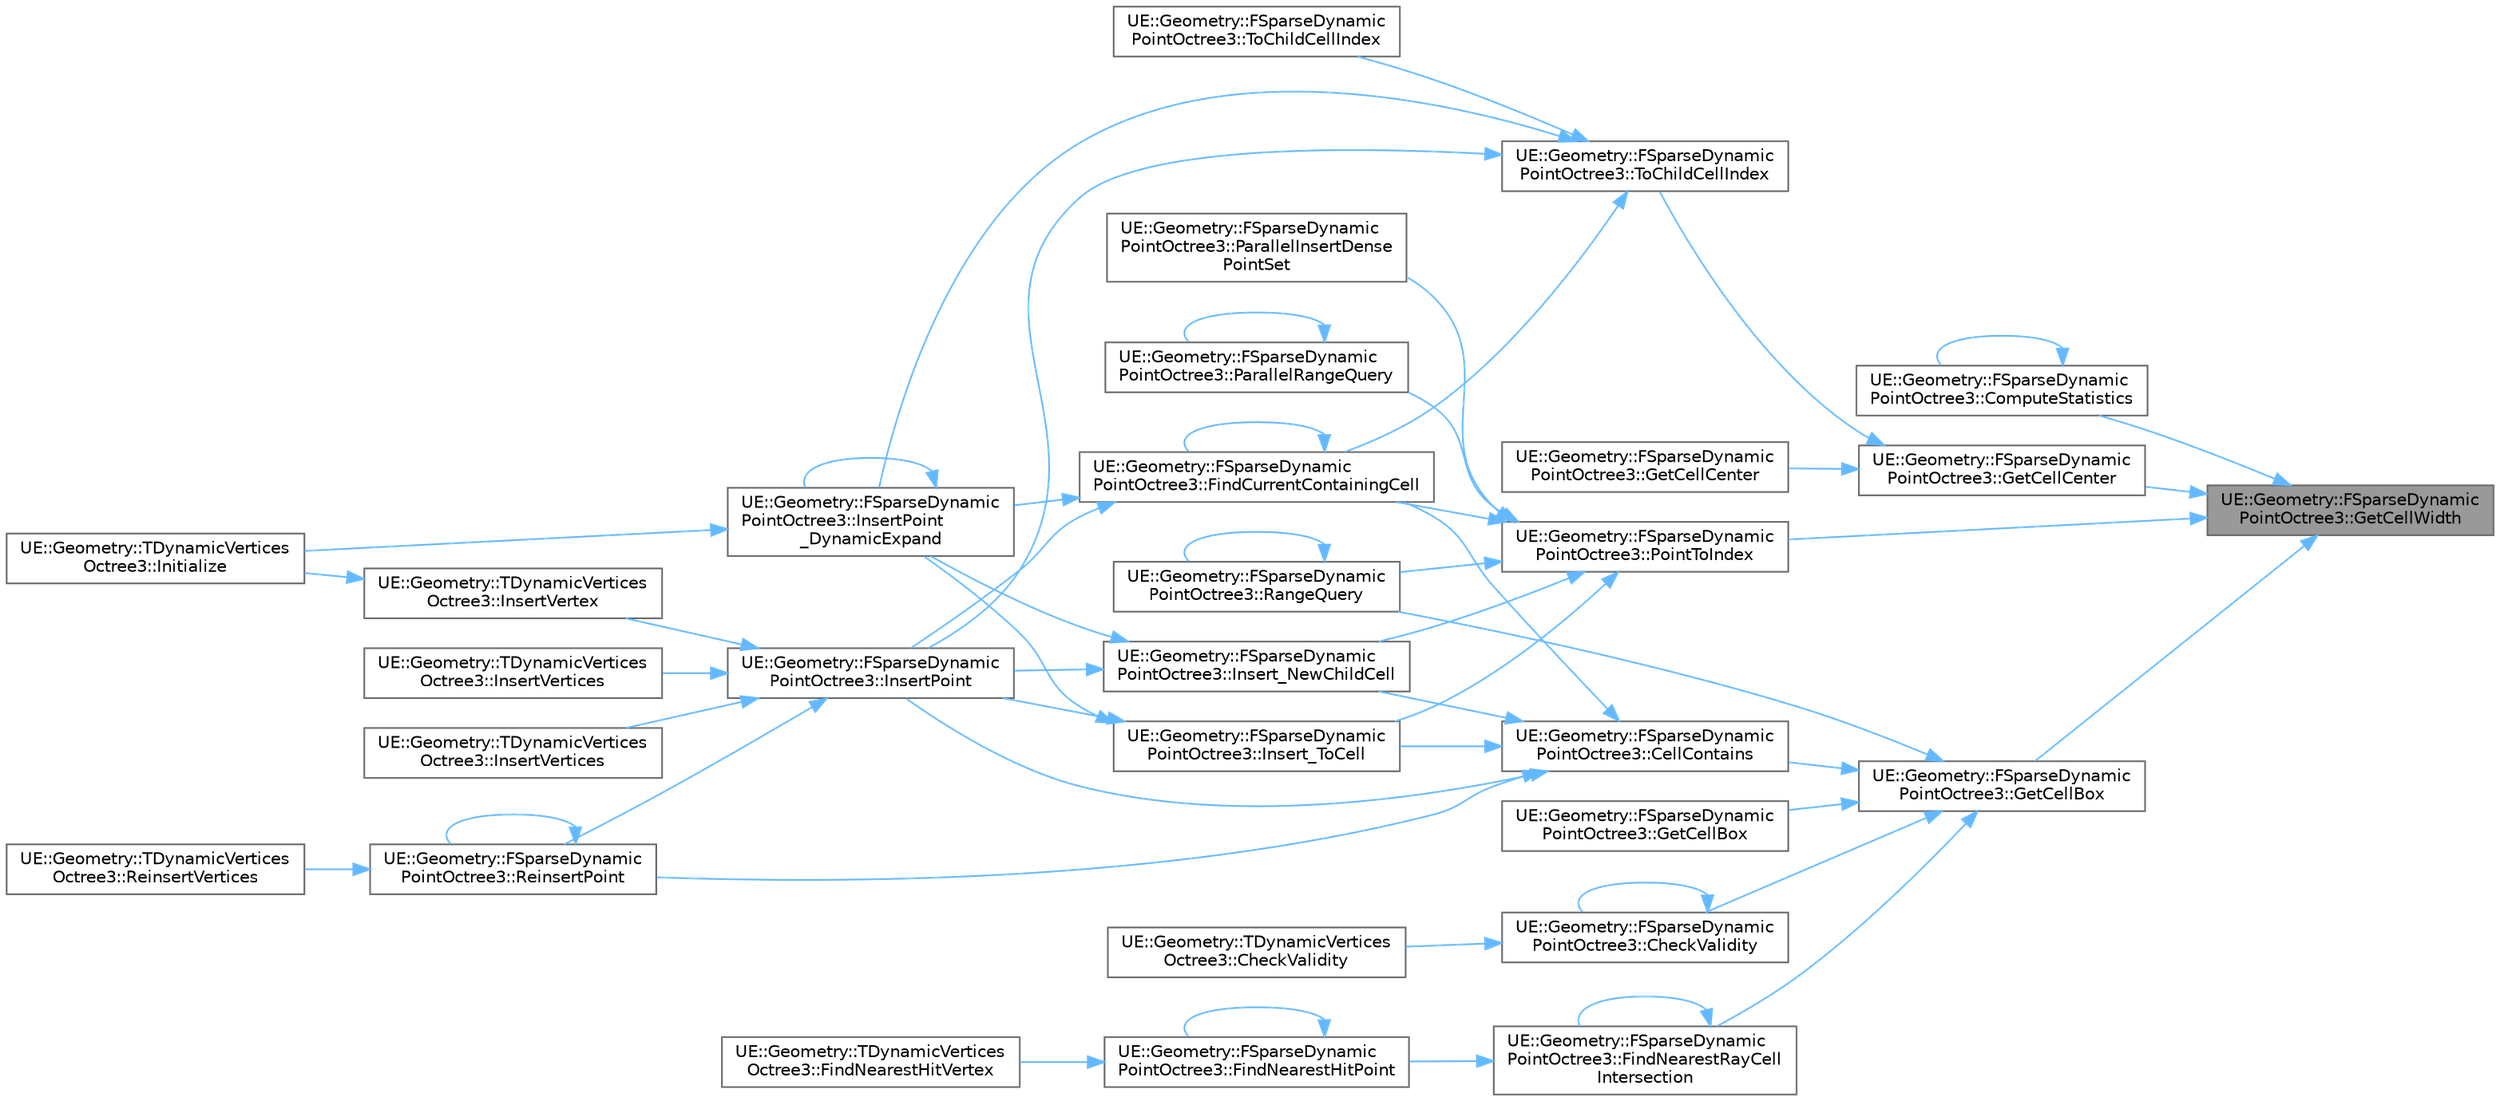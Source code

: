 digraph "UE::Geometry::FSparseDynamicPointOctree3::GetCellWidth"
{
 // INTERACTIVE_SVG=YES
 // LATEX_PDF_SIZE
  bgcolor="transparent";
  edge [fontname=Helvetica,fontsize=10,labelfontname=Helvetica,labelfontsize=10];
  node [fontname=Helvetica,fontsize=10,shape=box,height=0.2,width=0.4];
  rankdir="RL";
  Node1 [id="Node000001",label="UE::Geometry::FSparseDynamic\lPointOctree3::GetCellWidth",height=0.2,width=0.4,color="gray40", fillcolor="grey60", style="filled", fontcolor="black",tooltip=" "];
  Node1 -> Node2 [id="edge1_Node000001_Node000002",dir="back",color="steelblue1",style="solid",tooltip=" "];
  Node2 [id="Node000002",label="UE::Geometry::FSparseDynamic\lPointOctree3::ComputeStatistics",height=0.2,width=0.4,color="grey40", fillcolor="white", style="filled",URL="$d4/dcf/classUE_1_1Geometry_1_1FSparseDynamicPointOctree3.html#a7ac021ec2500e3121cb825948af1e6f0",tooltip="Populate given FStatistics with info about the octree."];
  Node2 -> Node2 [id="edge2_Node000002_Node000002",dir="back",color="steelblue1",style="solid",tooltip=" "];
  Node1 -> Node3 [id="edge3_Node000001_Node000003",dir="back",color="steelblue1",style="solid",tooltip=" "];
  Node3 [id="Node000003",label="UE::Geometry::FSparseDynamic\lPointOctree3::GetCellBox",height=0.2,width=0.4,color="grey40", fillcolor="white", style="filled",URL="$d4/dcf/classUE_1_1Geometry_1_1FSparseDynamicPointOctree3.html#a210cc0dbbafad7648afdb8349aa88faf",tooltip=" "];
  Node3 -> Node4 [id="edge4_Node000003_Node000004",dir="back",color="steelblue1",style="solid",tooltip=" "];
  Node4 [id="Node000004",label="UE::Geometry::FSparseDynamic\lPointOctree3::CellContains",height=0.2,width=0.4,color="grey40", fillcolor="white", style="filled",URL="$d4/dcf/classUE_1_1Geometry_1_1FSparseDynamicPointOctree3.html#afa9e2c76ae69796569dd277e778566c6",tooltip=" "];
  Node4 -> Node5 [id="edge5_Node000004_Node000005",dir="back",color="steelblue1",style="solid",tooltip=" "];
  Node5 [id="Node000005",label="UE::Geometry::FSparseDynamic\lPointOctree3::FindCurrentContainingCell",height=0.2,width=0.4,color="grey40", fillcolor="white", style="filled",URL="$d4/dcf/classUE_1_1Geometry_1_1FSparseDynamicPointOctree3.html#a03e1a999637447be886437135741aa88",tooltip=" "];
  Node5 -> Node5 [id="edge6_Node000005_Node000005",dir="back",color="steelblue1",style="solid",tooltip=" "];
  Node5 -> Node6 [id="edge7_Node000005_Node000006",dir="back",color="steelblue1",style="solid",tooltip=" "];
  Node6 [id="Node000006",label="UE::Geometry::FSparseDynamic\lPointOctree3::InsertPoint",height=0.2,width=0.4,color="grey40", fillcolor="white", style="filled",URL="$d4/dcf/classUE_1_1Geometry_1_1FSparseDynamicPointOctree3.html#a80fda33e160b654ff67d0374167224c8",tooltip="Insert PointID into the Octree at maximum depth."];
  Node6 -> Node7 [id="edge8_Node000006_Node000007",dir="back",color="steelblue1",style="solid",tooltip=" "];
  Node7 [id="Node000007",label="UE::Geometry::TDynamicVertices\lOctree3::InsertVertex",height=0.2,width=0.4,color="grey40", fillcolor="white", style="filled",URL="$d9/dd2/classUE_1_1Geometry_1_1TDynamicVerticesOctree3.html#a9a44a38fcb99dd9662a0cafab9129893",tooltip="Insert a triangle into the tree."];
  Node7 -> Node8 [id="edge9_Node000007_Node000008",dir="back",color="steelblue1",style="solid",tooltip=" "];
  Node8 [id="Node000008",label="UE::Geometry::TDynamicVertices\lOctree3::Initialize",height=0.2,width=0.4,color="grey40", fillcolor="white", style="filled",URL="$d9/dd2/classUE_1_1Geometry_1_1TDynamicVerticesOctree3.html#a21d2d22bbca2d7b6a18ce71a3e8ff55c",tooltip="Add all vertices of MeshIn to the octree."];
  Node6 -> Node9 [id="edge10_Node000006_Node000009",dir="back",color="steelblue1",style="solid",tooltip=" "];
  Node9 [id="Node000009",label="UE::Geometry::TDynamicVertices\lOctree3::InsertVertices",height=0.2,width=0.4,color="grey40", fillcolor="white", style="filled",URL="$d9/dd2/classUE_1_1Geometry_1_1TDynamicVerticesOctree3.html#a767da6bf1c72112c82202d51e50e3d0b",tooltip="Insert a list of vertices into the tree."];
  Node6 -> Node10 [id="edge11_Node000006_Node000010",dir="back",color="steelblue1",style="solid",tooltip=" "];
  Node10 [id="Node000010",label="UE::Geometry::TDynamicVertices\lOctree3::InsertVertices",height=0.2,width=0.4,color="grey40", fillcolor="white", style="filled",URL="$d9/dd2/classUE_1_1Geometry_1_1TDynamicVerticesOctree3.html#a01dc909a50d72ec9f483cc7373570610",tooltip="Insert a set of vertices into the tree."];
  Node6 -> Node11 [id="edge12_Node000006_Node000011",dir="back",color="steelblue1",style="solid",tooltip=" "];
  Node11 [id="Node000011",label="UE::Geometry::FSparseDynamic\lPointOctree3::ReinsertPoint",height=0.2,width=0.4,color="grey40", fillcolor="white", style="filled",URL="$d4/dcf/classUE_1_1Geometry_1_1FSparseDynamicPointOctree3.html#ab37e3618857d3807c6ff130f67e3e6b8",tooltip="Update the position of an Point in the octree."];
  Node11 -> Node11 [id="edge13_Node000011_Node000011",dir="back",color="steelblue1",style="solid",tooltip=" "];
  Node11 -> Node12 [id="edge14_Node000011_Node000012",dir="back",color="steelblue1",style="solid",tooltip=" "];
  Node12 [id="Node000012",label="UE::Geometry::TDynamicVertices\lOctree3::ReinsertVertices",height=0.2,width=0.4,color="grey40", fillcolor="white", style="filled",URL="$d9/dd2/classUE_1_1Geometry_1_1TDynamicVerticesOctree3.html#ab04e588f57801a490574804260246447",tooltip="Reinsert a set of vertices into the tree."];
  Node5 -> Node13 [id="edge15_Node000005_Node000013",dir="back",color="steelblue1",style="solid",tooltip=" "];
  Node13 [id="Node000013",label="UE::Geometry::FSparseDynamic\lPointOctree3::InsertPoint\l_DynamicExpand",height=0.2,width=0.4,color="grey40", fillcolor="white", style="filled",URL="$d4/dcf/classUE_1_1Geometry_1_1FSparseDynamicPointOctree3.html#af846ddd33b7f79492990627de1904417",tooltip="Insert PointID into the Octree."];
  Node13 -> Node8 [id="edge16_Node000013_Node000008",dir="back",color="steelblue1",style="solid",tooltip=" "];
  Node13 -> Node13 [id="edge17_Node000013_Node000013",dir="back",color="steelblue1",style="solid",tooltip=" "];
  Node4 -> Node14 [id="edge18_Node000004_Node000014",dir="back",color="steelblue1",style="solid",tooltip=" "];
  Node14 [id="Node000014",label="UE::Geometry::FSparseDynamic\lPointOctree3::Insert_NewChildCell",height=0.2,width=0.4,color="grey40", fillcolor="white", style="filled",URL="$d4/dcf/classUE_1_1Geometry_1_1FSparseDynamicPointOctree3.html#afbfa68bdb76cfffb2959d9d2f03e8146",tooltip=" "];
  Node14 -> Node6 [id="edge19_Node000014_Node000006",dir="back",color="steelblue1",style="solid",tooltip=" "];
  Node14 -> Node13 [id="edge20_Node000014_Node000013",dir="back",color="steelblue1",style="solid",tooltip=" "];
  Node4 -> Node15 [id="edge21_Node000004_Node000015",dir="back",color="steelblue1",style="solid",tooltip=" "];
  Node15 [id="Node000015",label="UE::Geometry::FSparseDynamic\lPointOctree3::Insert_ToCell",height=0.2,width=0.4,color="grey40", fillcolor="white", style="filled",URL="$d4/dcf/classUE_1_1Geometry_1_1FSparseDynamicPointOctree3.html#accb9ba63a7ea944c824defc4d315f076",tooltip=" "];
  Node15 -> Node6 [id="edge22_Node000015_Node000006",dir="back",color="steelblue1",style="solid",tooltip=" "];
  Node15 -> Node13 [id="edge23_Node000015_Node000013",dir="back",color="steelblue1",style="solid",tooltip=" "];
  Node4 -> Node6 [id="edge24_Node000004_Node000006",dir="back",color="steelblue1",style="solid",tooltip=" "];
  Node4 -> Node11 [id="edge25_Node000004_Node000011",dir="back",color="steelblue1",style="solid",tooltip=" "];
  Node3 -> Node16 [id="edge26_Node000003_Node000016",dir="back",color="steelblue1",style="solid",tooltip=" "];
  Node16 [id="Node000016",label="UE::Geometry::FSparseDynamic\lPointOctree3::CheckValidity",height=0.2,width=0.4,color="grey40", fillcolor="white", style="filled",URL="$d4/dcf/classUE_1_1Geometry_1_1FSparseDynamicPointOctree3.html#a8a425cf604ef4964b8304125a4ab1650",tooltip="Check that the octree is internally valid."];
  Node16 -> Node16 [id="edge27_Node000016_Node000016",dir="back",color="steelblue1",style="solid",tooltip=" "];
  Node16 -> Node17 [id="edge28_Node000016_Node000017",dir="back",color="steelblue1",style="solid",tooltip=" "];
  Node17 [id="Node000017",label="UE::Geometry::TDynamicVertices\lOctree3::CheckValidity",height=0.2,width=0.4,color="grey40", fillcolor="white", style="filled",URL="$d9/dd2/classUE_1_1Geometry_1_1TDynamicVerticesOctree3.html#a64501151110828fae254aee7b42efae5",tooltip="Check that the Octree is internally valid."];
  Node3 -> Node18 [id="edge29_Node000003_Node000018",dir="back",color="steelblue1",style="solid",tooltip=" "];
  Node18 [id="Node000018",label="UE::Geometry::FSparseDynamic\lPointOctree3::FindNearestRayCell\lIntersection",height=0.2,width=0.4,color="grey40", fillcolor="white", style="filled",URL="$d4/dcf/classUE_1_1Geometry_1_1FSparseDynamicPointOctree3.html#a95a143f690eadf7f8a64640d8e4a7ee6",tooltip=" "];
  Node18 -> Node19 [id="edge30_Node000018_Node000019",dir="back",color="steelblue1",style="solid",tooltip=" "];
  Node19 [id="Node000019",label="UE::Geometry::FSparseDynamic\lPointOctree3::FindNearestHitPoint",height=0.2,width=0.4,color="grey40", fillcolor="white", style="filled",URL="$d4/dcf/classUE_1_1Geometry_1_1FSparseDynamicPointOctree3.html#af2d720191b7077e68d144ca3c07789c6",tooltip="Find nearest ray-hit point with Points in tree."];
  Node19 -> Node19 [id="edge31_Node000019_Node000019",dir="back",color="steelblue1",style="solid",tooltip=" "];
  Node19 -> Node20 [id="edge32_Node000019_Node000020",dir="back",color="steelblue1",style="solid",tooltip=" "];
  Node20 [id="Node000020",label="UE::Geometry::TDynamicVertices\lOctree3::FindNearestHitVertex",height=0.2,width=0.4,color="grey40", fillcolor="white", style="filled",URL="$d9/dd2/classUE_1_1Geometry_1_1TDynamicVerticesOctree3.html#ae5c0d2dcf9656c7e7e2f6aefb3a9559b",tooltip="Find the nearest triangle of the VertexSource that is hit by the ray."];
  Node18 -> Node18 [id="edge33_Node000018_Node000018",dir="back",color="steelblue1",style="solid",tooltip=" "];
  Node3 -> Node21 [id="edge34_Node000003_Node000021",dir="back",color="steelblue1",style="solid",tooltip=" "];
  Node21 [id="Node000021",label="UE::Geometry::FSparseDynamic\lPointOctree3::GetCellBox",height=0.2,width=0.4,color="grey40", fillcolor="white", style="filled",URL="$d4/dcf/classUE_1_1Geometry_1_1FSparseDynamicPointOctree3.html#aa9adbe1deb37e1e5476acfdd7159ffcd",tooltip=" "];
  Node3 -> Node22 [id="edge35_Node000003_Node000022",dir="back",color="steelblue1",style="solid",tooltip=" "];
  Node22 [id="Node000022",label="UE::Geometry::FSparseDynamic\lPointOctree3::RangeQuery",height=0.2,width=0.4,color="grey40", fillcolor="white", style="filled",URL="$d4/dcf/classUE_1_1Geometry_1_1FSparseDynamicPointOctree3.html#aae86745a1b8d2397a3188b58a5bc6013",tooltip="Collect PointIDs from all the cells with bounding boxes that intersect Bounds, where PredicateFunc pa..."];
  Node22 -> Node22 [id="edge36_Node000022_Node000022",dir="back",color="steelblue1",style="solid",tooltip=" "];
  Node1 -> Node23 [id="edge37_Node000001_Node000023",dir="back",color="steelblue1",style="solid",tooltip=" "];
  Node23 [id="Node000023",label="UE::Geometry::FSparseDynamic\lPointOctree3::GetCellCenter",height=0.2,width=0.4,color="grey40", fillcolor="white", style="filled",URL="$d4/dcf/classUE_1_1Geometry_1_1FSparseDynamicPointOctree3.html#a7a1fd8547f49966b5f82a5e0d2dff806",tooltip=" "];
  Node23 -> Node24 [id="edge38_Node000023_Node000024",dir="back",color="steelblue1",style="solid",tooltip=" "];
  Node24 [id="Node000024",label="UE::Geometry::FSparseDynamic\lPointOctree3::GetCellCenter",height=0.2,width=0.4,color="grey40", fillcolor="white", style="filled",URL="$d4/dcf/classUE_1_1Geometry_1_1FSparseDynamicPointOctree3.html#a2b0c961c758a2a8102a7b8b49a599351",tooltip=" "];
  Node23 -> Node25 [id="edge39_Node000023_Node000025",dir="back",color="steelblue1",style="solid",tooltip=" "];
  Node25 [id="Node000025",label="UE::Geometry::FSparseDynamic\lPointOctree3::ToChildCellIndex",height=0.2,width=0.4,color="grey40", fillcolor="white", style="filled",URL="$d4/dcf/classUE_1_1Geometry_1_1FSparseDynamicPointOctree3.html#a7839184cc5c9badabcc6ab9072f85e6a",tooltip=" "];
  Node25 -> Node5 [id="edge40_Node000025_Node000005",dir="back",color="steelblue1",style="solid",tooltip=" "];
  Node25 -> Node6 [id="edge41_Node000025_Node000006",dir="back",color="steelblue1",style="solid",tooltip=" "];
  Node25 -> Node13 [id="edge42_Node000025_Node000013",dir="back",color="steelblue1",style="solid",tooltip=" "];
  Node25 -> Node26 [id="edge43_Node000025_Node000026",dir="back",color="steelblue1",style="solid",tooltip=" "];
  Node26 [id="Node000026",label="UE::Geometry::FSparseDynamic\lPointOctree3::ToChildCellIndex",height=0.2,width=0.4,color="grey40", fillcolor="white", style="filled",URL="$d4/dcf/classUE_1_1Geometry_1_1FSparseDynamicPointOctree3.html#a3623d903df2cee2fcc7bee3fe6991b92",tooltip=" "];
  Node1 -> Node27 [id="edge44_Node000001_Node000027",dir="back",color="steelblue1",style="solid",tooltip=" "];
  Node27 [id="Node000027",label="UE::Geometry::FSparseDynamic\lPointOctree3::PointToIndex",height=0.2,width=0.4,color="grey40", fillcolor="white", style="filled",URL="$d4/dcf/classUE_1_1Geometry_1_1FSparseDynamicPointOctree3.html#af354b0e32f0a6cdf466c314544fe1671",tooltip=" "];
  Node27 -> Node5 [id="edge45_Node000027_Node000005",dir="back",color="steelblue1",style="solid",tooltip=" "];
  Node27 -> Node14 [id="edge46_Node000027_Node000014",dir="back",color="steelblue1",style="solid",tooltip=" "];
  Node27 -> Node15 [id="edge47_Node000027_Node000015",dir="back",color="steelblue1",style="solid",tooltip=" "];
  Node27 -> Node28 [id="edge48_Node000027_Node000028",dir="back",color="steelblue1",style="solid",tooltip=" "];
  Node28 [id="Node000028",label="UE::Geometry::FSparseDynamic\lPointOctree3::ParallelInsertDense\lPointSet",height=0.2,width=0.4,color="grey40", fillcolor="white", style="filled",URL="$d4/dcf/classUE_1_1Geometry_1_1FSparseDynamicPointOctree3.html#a4dd5e627ca0df8e0fcd0bd51802fc870",tooltip="Insert a set of dense points with IDs in range [0, MaxPointID-1], in parallel."];
  Node27 -> Node29 [id="edge49_Node000027_Node000029",dir="back",color="steelblue1",style="solid",tooltip=" "];
  Node29 [id="Node000029",label="UE::Geometry::FSparseDynamic\lPointOctree3::ParallelRangeQuery",height=0.2,width=0.4,color="grey40", fillcolor="white", style="filled",URL="$d4/dcf/classUE_1_1Geometry_1_1FSparseDynamicPointOctree3.html#ae1432baa21f90d32760776f17945a9cb",tooltip="Collect PointIDs from all the cells with bounding boxes that intersect Bounds, where PredicateFunc pa..."];
  Node29 -> Node29 [id="edge50_Node000029_Node000029",dir="back",color="steelblue1",style="solid",tooltip=" "];
  Node27 -> Node22 [id="edge51_Node000027_Node000022",dir="back",color="steelblue1",style="solid",tooltip=" "];
}
